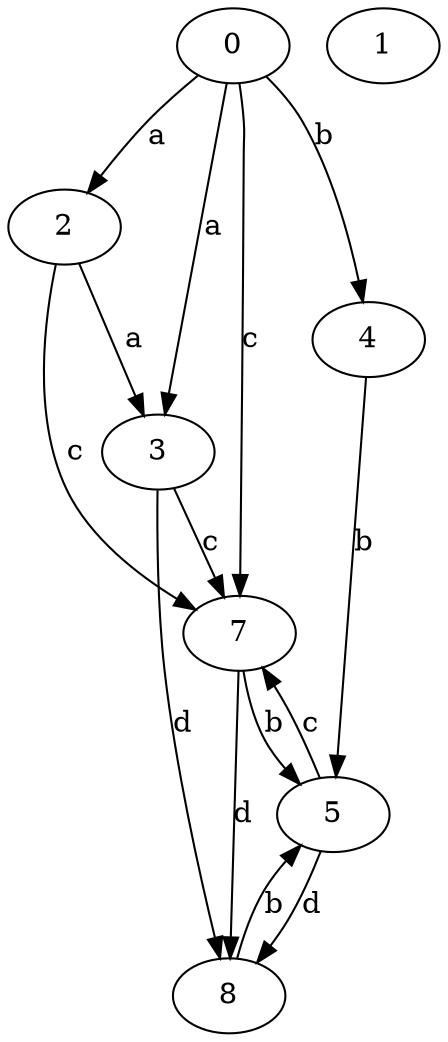 strict digraph  {
2;
3;
0;
4;
5;
7;
1;
8;
2 -> 3  [label=a];
2 -> 7  [label=c];
3 -> 7  [label=c];
3 -> 8  [label=d];
0 -> 2  [label=a];
0 -> 3  [label=a];
0 -> 4  [label=b];
0 -> 7  [label=c];
4 -> 5  [label=b];
5 -> 7  [label=c];
5 -> 8  [label=d];
7 -> 5  [label=b];
7 -> 8  [label=d];
8 -> 5  [label=b];
}
